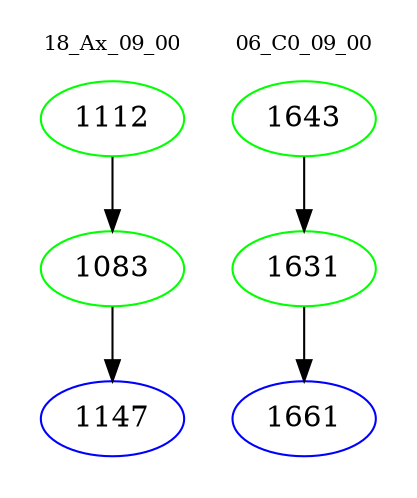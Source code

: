 digraph{
subgraph cluster_0 {
color = white
label = "18_Ax_09_00";
fontsize=10;
T0_1112 [label="1112", color="green"]
T0_1112 -> T0_1083 [color="black"]
T0_1083 [label="1083", color="green"]
T0_1083 -> T0_1147 [color="black"]
T0_1147 [label="1147", color="blue"]
}
subgraph cluster_1 {
color = white
label = "06_C0_09_00";
fontsize=10;
T1_1643 [label="1643", color="green"]
T1_1643 -> T1_1631 [color="black"]
T1_1631 [label="1631", color="green"]
T1_1631 -> T1_1661 [color="black"]
T1_1661 [label="1661", color="blue"]
}
}
